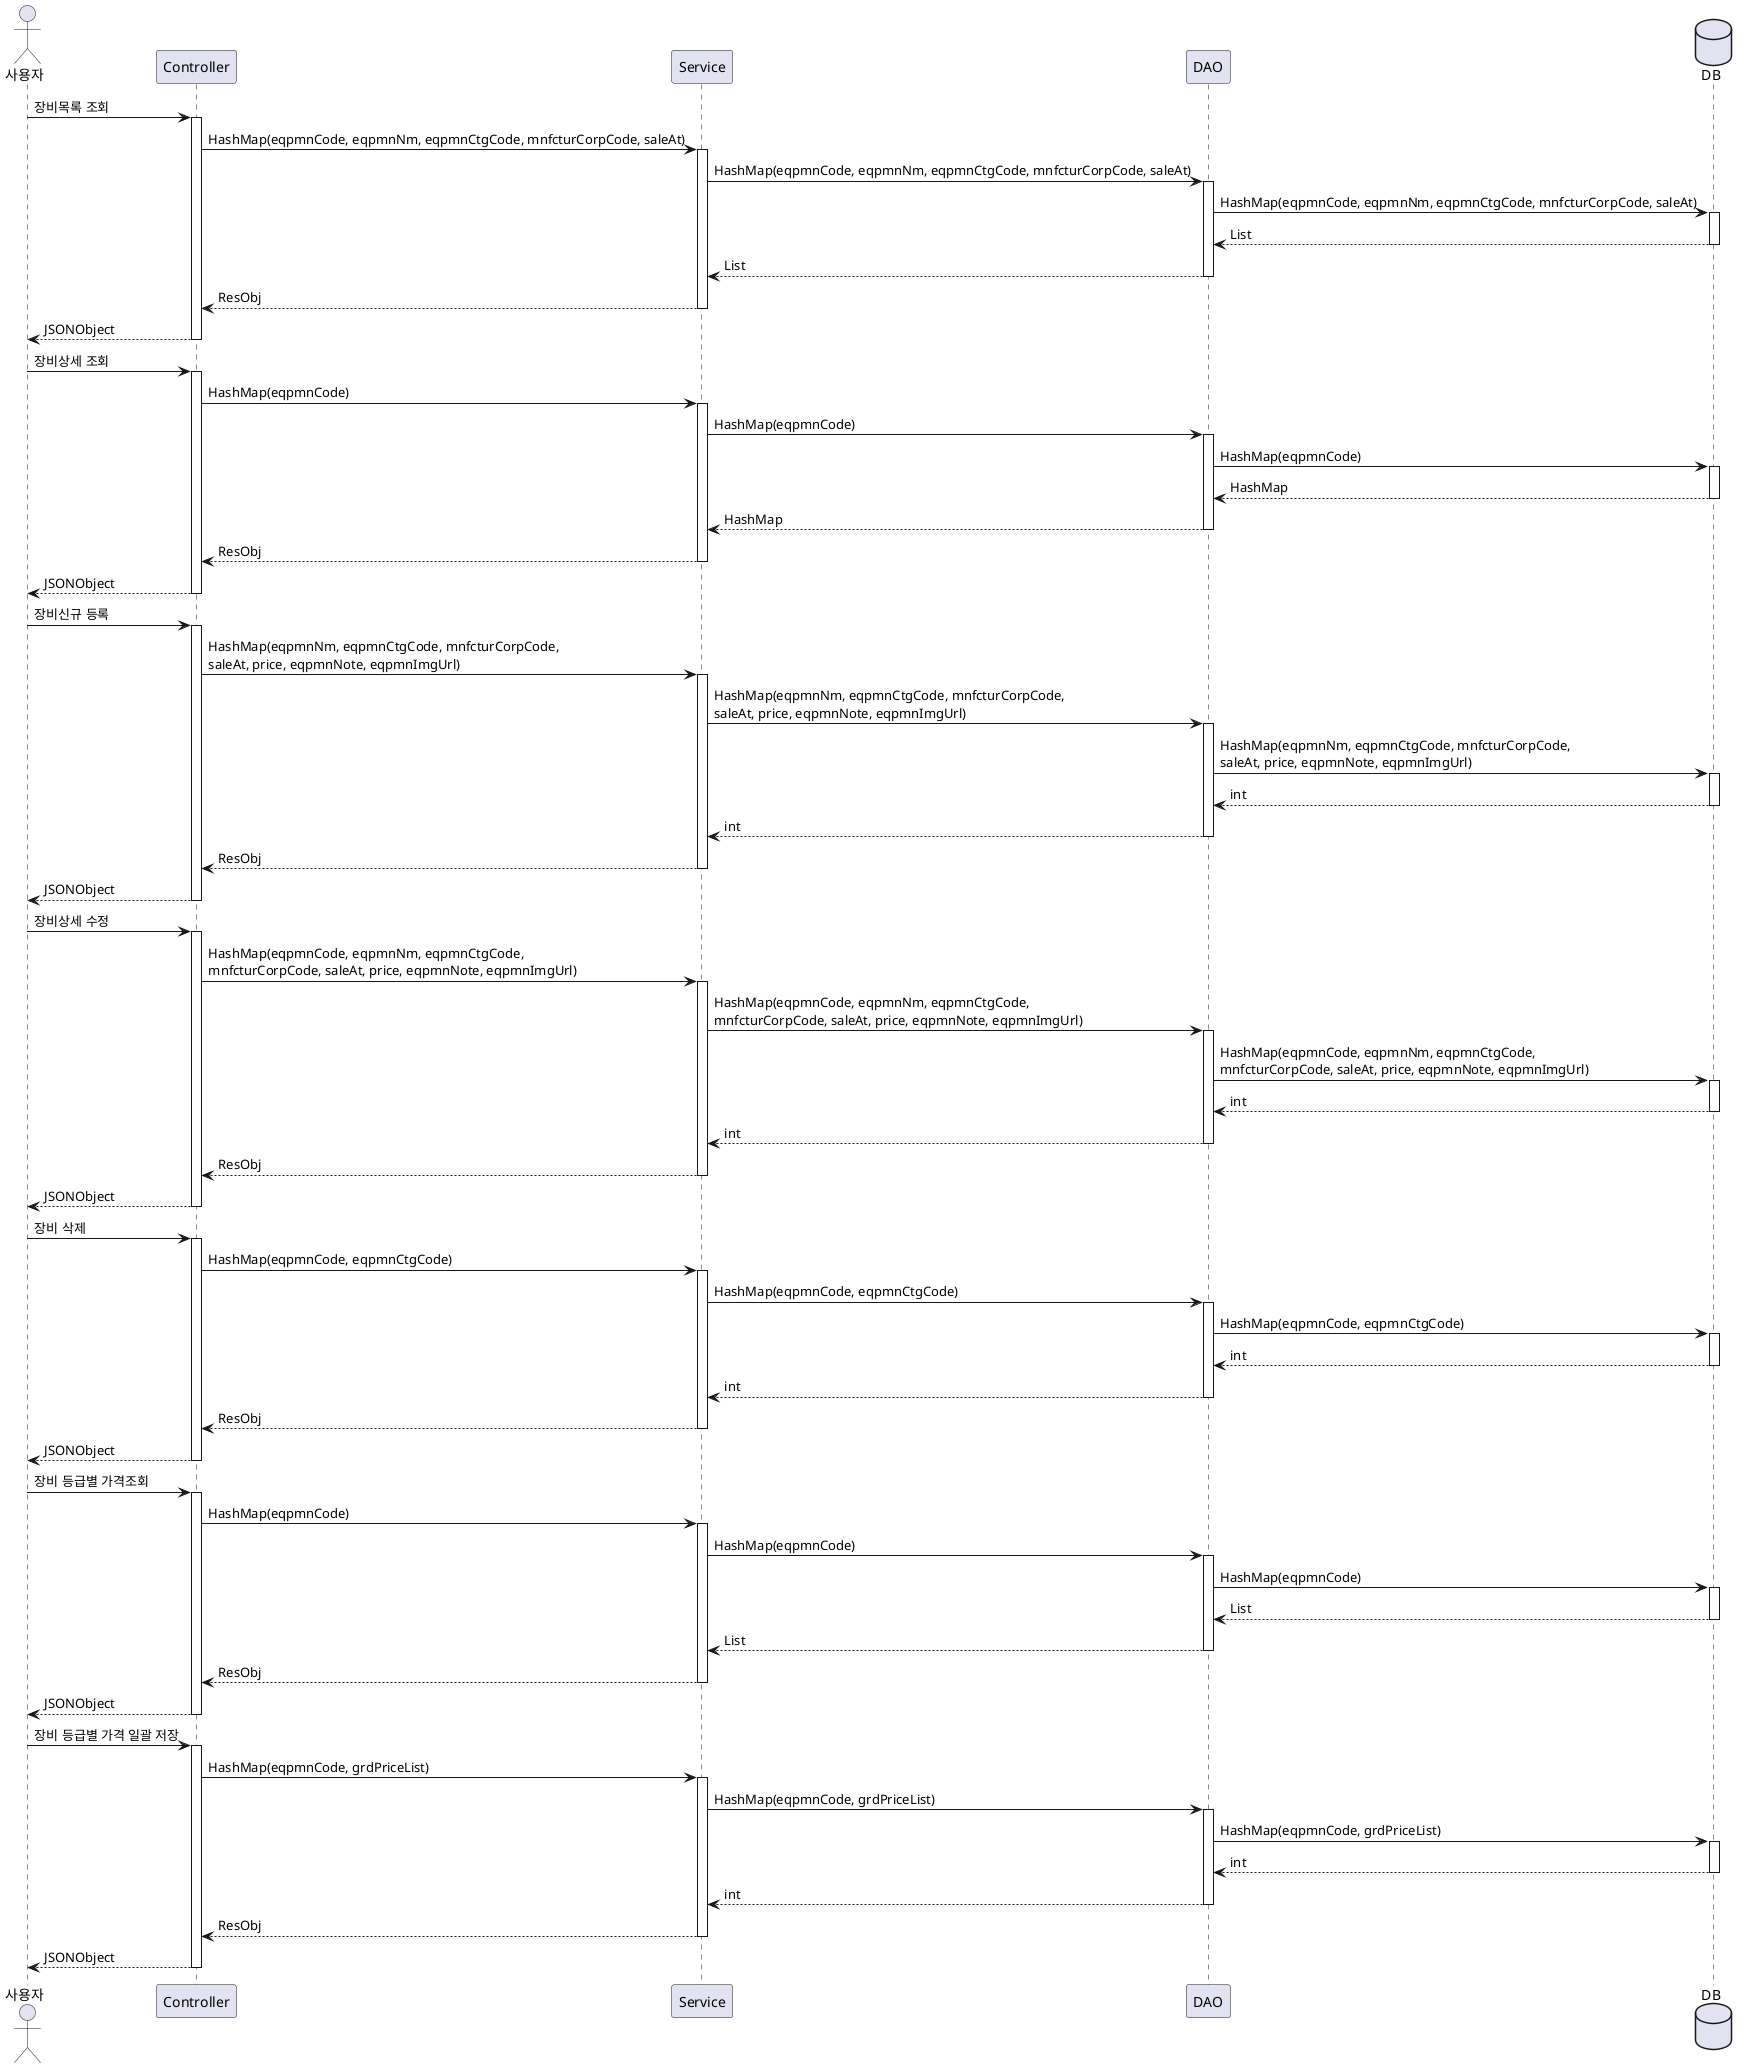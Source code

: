 @startuml

actor "사용자" as user
participant "Controller" as controller
participant "Service" as service
participant "DAO" as dao
database "DB" as db

' 장비목록 조회
user -> controller : 장비목록 조회
activate controller
controller -> service : HashMap(eqpmnCode, eqpmnNm, eqpmnCtgCode, mnfcturCorpCode, saleAt)
activate service
service -> dao: HashMap(eqpmnCode, eqpmnNm, eqpmnCtgCode, mnfcturCorpCode, saleAt)
activate dao
dao -> db: HashMap(eqpmnCode, eqpmnNm, eqpmnCtgCode, mnfcturCorpCode, saleAt)
activate db
dao <-- db: List
deactivate db
service <-- dao: List
deactivate dao
controller <-- service: ResObj
deactivate service
user <-- controller: JSONObject
deactivate controller

' 장비상세 조회
user -> controller : 장비상세 조회
activate controller
controller -> service : HashMap(eqpmnCode)
activate service
service -> dao: HashMap(eqpmnCode)
activate dao
dao -> db: HashMap(eqpmnCode)
activate db
dao <-- db: HashMap
deactivate db
service <-- dao: HashMap
deactivate dao
controller <-- service: ResObj
deactivate service
user <-- controller: JSONObject
deactivate controller

' 장비신규 등록
user -> controller : 장비신규 등록
activate controller
controller -> service : HashMap(eqpmnNm, eqpmnCtgCode, mnfcturCorpCode, \nsaleAt, price, eqpmnNote, eqpmnImgUrl)
activate service
service -> dao: HashMap(eqpmnNm, eqpmnCtgCode, mnfcturCorpCode, \nsaleAt, price, eqpmnNote, eqpmnImgUrl)
activate dao
dao -> db: HashMap(eqpmnNm, eqpmnCtgCode, mnfcturCorpCode, \nsaleAt, price, eqpmnNote, eqpmnImgUrl)
activate db
dao <-- db: int
deactivate db
service <-- dao: int
deactivate dao
controller <-- service: ResObj
deactivate service
user <-- controller: JSONObject
deactivate controller

' 장비상세 수정
user -> controller : 장비상세 수정
activate controller
controller -> service : HashMap(eqpmnCode, eqpmnNm, eqpmnCtgCode, \nmnfcturCorpCode, saleAt, price, eqpmnNote, eqpmnImgUrl)
activate service
service -> dao: HashMap(eqpmnCode, eqpmnNm, eqpmnCtgCode, \nmnfcturCorpCode, saleAt, price, eqpmnNote, eqpmnImgUrl)
activate dao
dao -> db: HashMap(eqpmnCode, eqpmnNm, eqpmnCtgCode, \nmnfcturCorpCode, saleAt, price, eqpmnNote, eqpmnImgUrl)
activate db
dao <-- db: int
deactivate db
service <-- dao: int
deactivate dao
controller <-- service: ResObj
deactivate service
user <-- controller: JSONObject
deactivate controller

' 장비 삭제
user -> controller : 장비 삭제
activate controller
controller -> service : HashMap(eqpmnCode, eqpmnCtgCode)
activate service
service -> dao: HashMap(eqpmnCode, eqpmnCtgCode)
activate dao
dao -> db: HashMap(eqpmnCode, eqpmnCtgCode)
activate db
dao <-- db: int
deactivate db
service <-- dao: int
deactivate dao
controller <-- service: ResObj
deactivate service
user <-- controller: JSONObject
deactivate controller

' 장비 등급별 가격조회
user -> controller : 장비 등급별 가격조회
activate controller
controller -> service : HashMap(eqpmnCode)
activate service
service -> dao: HashMap(eqpmnCode)
activate dao
dao -> db: HashMap(eqpmnCode)
activate db
dao <-- db: List
deactivate db
service <-- dao: List
deactivate dao
controller <-- service: ResObj
deactivate service
user <-- controller: JSONObject
deactivate controller

' 장비 등급별 가격 일괄 저장
user -> controller : 장비 등급별 가격 일괄 저장
activate controller
controller -> service : HashMap(eqpmnCode, grdPriceList)
activate service
service -> dao: HashMap(eqpmnCode, grdPriceList)
activate dao
dao -> db: HashMap(eqpmnCode, grdPriceList)
activate db
dao <-- db: int
deactivate db
service <-- dao: int
deactivate dao
controller <-- service: ResObj
deactivate service
user <-- controller: JSONObject
deactivate controller

@enduml